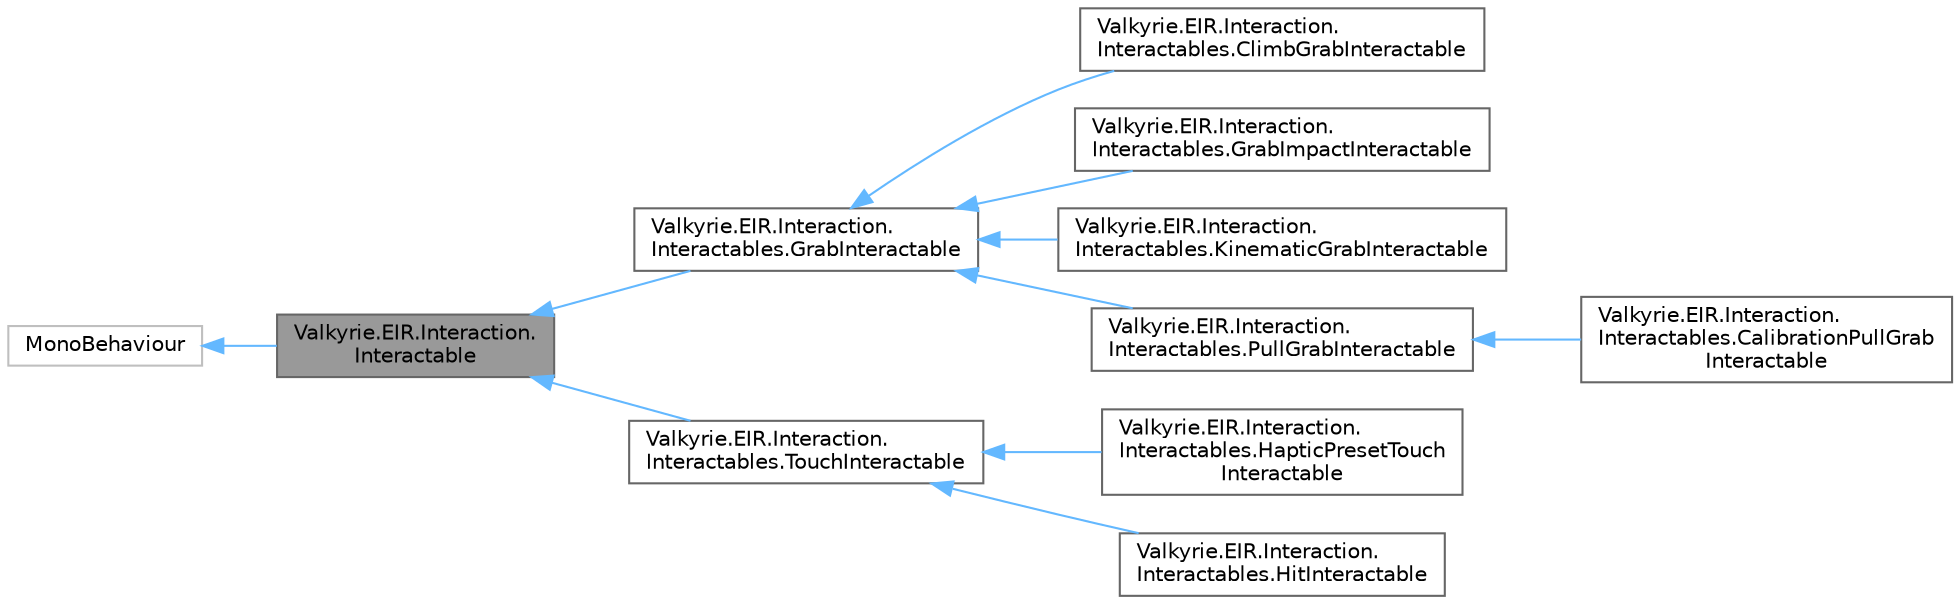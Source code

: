 digraph "Valkyrie.EIR.Interaction.Interactable"
{
 // LATEX_PDF_SIZE
  bgcolor="transparent";
  edge [fontname=Helvetica,fontsize=10,labelfontname=Helvetica,labelfontsize=10];
  node [fontname=Helvetica,fontsize=10,shape=box,height=0.2,width=0.4];
  rankdir="LR";
  Node1 [id="Node000001",label="Valkyrie.EIR.Interaction.\lInteractable",height=0.2,width=0.4,color="gray40", fillcolor="grey60", style="filled", fontcolor="black",tooltip="Valkyrie Interactable: interacts with the body part and calculates the intensity of interaction...."];
  Node2 -> Node1 [id="edge1_Node000001_Node000002",dir="back",color="steelblue1",style="solid",tooltip=" "];
  Node2 [id="Node000002",label="MonoBehaviour",height=0.2,width=0.4,color="grey75", fillcolor="white", style="filled",tooltip=" "];
  Node1 -> Node3 [id="edge2_Node000001_Node000003",dir="back",color="steelblue1",style="solid",tooltip=" "];
  Node3 [id="Node000003",label="Valkyrie.EIR.Interaction.\lInteractables.GrabInteractable",height=0.2,width=0.4,color="gray40", fillcolor="white", style="filled",URL="$d9/da7/class_valkyrie_1_1_e_i_r_1_1_interaction_1_1_interactables_1_1_grab_interactable.html",tooltip="Checks if it is grabbed by the hand (the \"currently interacting body part\")"];
  Node3 -> Node4 [id="edge3_Node000003_Node000004",dir="back",color="steelblue1",style="solid",tooltip=" "];
  Node4 [id="Node000004",label="Valkyrie.EIR.Interaction.\lInteractables.ClimbGrabInteractable",height=0.2,width=0.4,color="gray40", fillcolor="white", style="filled",URL="$d6/d75/class_valkyrie_1_1_e_i_r_1_1_interaction_1_1_interactables_1_1_climb_grab_interactable.html",tooltip="Checks if it is grabbed by the hand (the \"currently interacting body part\")"];
  Node3 -> Node5 [id="edge4_Node000003_Node000005",dir="back",color="steelblue1",style="solid",tooltip=" "];
  Node5 [id="Node000005",label="Valkyrie.EIR.Interaction.\lInteractables.GrabImpactInteractable",height=0.2,width=0.4,color="gray40", fillcolor="white", style="filled",URL="$d1/d7e/class_valkyrie_1_1_e_i_r_1_1_interaction_1_1_interactables_1_1_grab_impact_interactable.html",tooltip="Extends GrabInteractable, listening for collisions whilst grabbing."];
  Node3 -> Node6 [id="edge5_Node000003_Node000006",dir="back",color="steelblue1",style="solid",tooltip=" "];
  Node6 [id="Node000006",label="Valkyrie.EIR.Interaction.\lInteractables.KinematicGrabInteractable",height=0.2,width=0.4,color="gray40", fillcolor="white", style="filled",URL="$d7/d91/class_valkyrie_1_1_e_i_r_1_1_interaction_1_1_interactables_1_1_kinematic_grab_interactable.html",tooltip="Valkyrie Gravity Grab Interactable: checks the object's mass and acceleration. Every frame it sends t..."];
  Node3 -> Node7 [id="edge6_Node000003_Node000007",dir="back",color="steelblue1",style="solid",tooltip=" "];
  Node7 [id="Node000007",label="Valkyrie.EIR.Interaction.\lInteractables.PullGrabInteractable",height=0.2,width=0.4,color="gray40", fillcolor="white", style="filled",URL="$d2/d3b/class_valkyrie_1_1_e_i_r_1_1_interaction_1_1_interactables_1_1_pull_grab_interactable.html",tooltip="Resistance Grab Interactable: checks how much the resistance band is stretched and with how much forc..."];
  Node7 -> Node8 [id="edge7_Node000007_Node000008",dir="back",color="steelblue1",style="solid",tooltip=" "];
  Node8 [id="Node000008",label="Valkyrie.EIR.Interaction.\lInteractables.CalibrationPullGrab\lInteractable",height=0.2,width=0.4,color="gray40", fillcolor="white", style="filled",URL="$d4/d1b/class_valkyrie_1_1_e_i_r_1_1_interaction_1_1_interactables_1_1_calibration_pull_grab_interactable.html",tooltip="Calibration Resistance Grab Interactable: checks how much it is stretched and with which force...."];
  Node1 -> Node9 [id="edge8_Node000001_Node000009",dir="back",color="steelblue1",style="solid",tooltip=" "];
  Node9 [id="Node000009",label="Valkyrie.EIR.Interaction.\lInteractables.TouchInteractable",height=0.2,width=0.4,color="gray40", fillcolor="white", style="filled",URL="$d4/de0/class_valkyrie_1_1_e_i_r_1_1_interaction_1_1_interactables_1_1_touch_interactable.html",tooltip="Checks if it is touched by the bodypart (the \"currently interacting body part\") and sends TouchIntera..."];
  Node9 -> Node10 [id="edge9_Node000009_Node000010",dir="back",color="steelblue1",style="solid",tooltip=" "];
  Node10 [id="Node000010",label="Valkyrie.EIR.Interaction.\lInteractables.HapticPresetTouch\lInteractable",height=0.2,width=0.4,color="gray40", fillcolor="white", style="filled",URL="$d7/de1/class_valkyrie_1_1_e_i_r_1_1_interaction_1_1_interactables_1_1_haptic_preset_touch_interactable.html",tooltip="TouchInteractable that sends haptic preset at the touch of a bodypart."];
  Node9 -> Node11 [id="edge10_Node000009_Node000011",dir="back",color="steelblue1",style="solid",tooltip=" "];
  Node11 [id="Node000011",label="Valkyrie.EIR.Interaction.\lInteractables.HitInteractable",height=0.2,width=0.4,color="gray40", fillcolor="white", style="filled",URL="$df/d22/class_valkyrie_1_1_e_i_r_1_1_interaction_1_1_interactables_1_1_hit_interactable.html",tooltip="Checks if it is hit by the hand and sends short impulse of various envelopes to the Interaction Manag..."];
}
